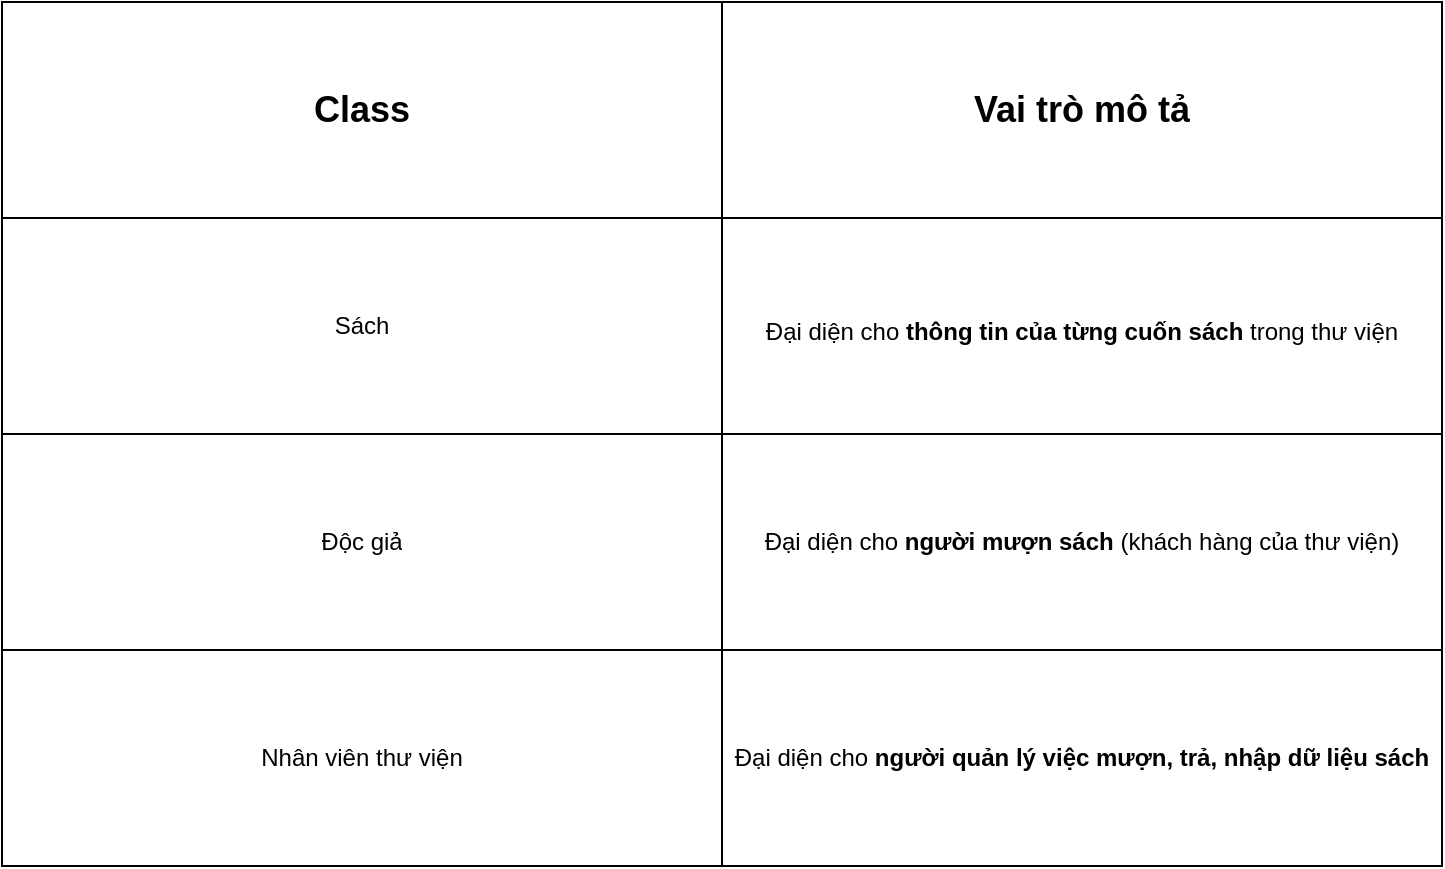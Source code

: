 <mxfile version="28.2.8">
  <diagram name="Page-1" id="Z3cdlsvqRIn-sqUCqHdu">
    <mxGraphModel dx="1657" dy="786" grid="1" gridSize="10" guides="1" tooltips="1" connect="1" arrows="1" fold="1" page="1" pageScale="1" pageWidth="850" pageHeight="1100" math="0" shadow="0">
      <root>
        <mxCell id="0" />
        <mxCell id="1" parent="0" />
        <mxCell id="PVfavk5UqBX5ERUQEZEC-5" value="" style="shape=table;startSize=0;container=1;collapsible=0;childLayout=tableLayout;" vertex="1" parent="1">
          <mxGeometry x="65" y="50" width="720" height="432" as="geometry" />
        </mxCell>
        <mxCell id="PVfavk5UqBX5ERUQEZEC-6" value="" style="shape=tableRow;horizontal=0;startSize=0;swimlaneHead=0;swimlaneBody=0;strokeColor=inherit;top=0;left=0;bottom=0;right=0;collapsible=0;dropTarget=0;fillColor=none;points=[[0,0.5],[1,0.5]];portConstraint=eastwest;" vertex="1" parent="PVfavk5UqBX5ERUQEZEC-5">
          <mxGeometry width="720" height="108" as="geometry" />
        </mxCell>
        <mxCell id="PVfavk5UqBX5ERUQEZEC-7" value="&lt;font style=&quot;font-size: 18px;&quot;&gt;&lt;b&gt;Class&lt;/b&gt;&lt;/font&gt;" style="shape=partialRectangle;html=1;whiteSpace=wrap;connectable=0;strokeColor=inherit;overflow=hidden;fillColor=none;top=0;left=0;bottom=0;right=0;pointerEvents=1;" vertex="1" parent="PVfavk5UqBX5ERUQEZEC-6">
          <mxGeometry width="360" height="108" as="geometry">
            <mxRectangle width="360" height="108" as="alternateBounds" />
          </mxGeometry>
        </mxCell>
        <mxCell id="PVfavk5UqBX5ERUQEZEC-8" value="&lt;font style=&quot;font-size: 18px;&quot;&gt;&lt;b&gt;Vai trò mô tả&lt;/b&gt;&lt;/font&gt;" style="shape=partialRectangle;html=1;whiteSpace=wrap;connectable=0;strokeColor=inherit;overflow=hidden;fillColor=none;top=0;left=0;bottom=0;right=0;pointerEvents=1;" vertex="1" parent="PVfavk5UqBX5ERUQEZEC-6">
          <mxGeometry x="360" width="360" height="108" as="geometry">
            <mxRectangle width="360" height="108" as="alternateBounds" />
          </mxGeometry>
        </mxCell>
        <mxCell id="PVfavk5UqBX5ERUQEZEC-9" value="" style="shape=tableRow;horizontal=0;startSize=0;swimlaneHead=0;swimlaneBody=0;strokeColor=inherit;top=0;left=0;bottom=0;right=0;collapsible=0;dropTarget=0;fillColor=none;points=[[0,0.5],[1,0.5]];portConstraint=eastwest;" vertex="1" parent="PVfavk5UqBX5ERUQEZEC-5">
          <mxGeometry y="108" width="720" height="108" as="geometry" />
        </mxCell>
        <mxCell id="PVfavk5UqBX5ERUQEZEC-10" value="Sách" style="shape=partialRectangle;html=1;whiteSpace=wrap;connectable=0;strokeColor=inherit;overflow=hidden;fillColor=none;top=0;left=0;bottom=0;right=0;pointerEvents=1;" vertex="1" parent="PVfavk5UqBX5ERUQEZEC-9">
          <mxGeometry width="360" height="108" as="geometry">
            <mxRectangle width="360" height="108" as="alternateBounds" />
          </mxGeometry>
        </mxCell>
        <mxCell id="PVfavk5UqBX5ERUQEZEC-11" value="&lt;table&gt;&lt;tbody&gt;&lt;tr&gt;&lt;td data-col-size=&quot;sm&quot; data-end=&quot;257&quot; data-start=&quot;246&quot;&gt;&lt;strong data-end=&quot;256&quot; data-start=&quot;248&quot;&gt;&lt;/strong&gt;&lt;/td&gt;&lt;/tr&gt;&lt;/tbody&gt;&lt;/table&gt;&lt;table&gt;&lt;tbody&gt;&lt;tr&gt;&lt;td data-end=&quot;322&quot; data-start=&quot;257&quot; data-col-size=&quot;md&quot;&gt;Đại diện cho &lt;strong data-end=&quot;304&quot; data-start=&quot;272&quot;&gt;thông tin của từng cuốn sách&lt;/strong&gt; trong thư viện&lt;/td&gt;&lt;/tr&gt;&lt;/tbody&gt;&lt;/table&gt;" style="shape=partialRectangle;html=1;whiteSpace=wrap;connectable=0;strokeColor=inherit;overflow=hidden;fillColor=none;top=0;left=0;bottom=0;right=0;pointerEvents=1;" vertex="1" parent="PVfavk5UqBX5ERUQEZEC-9">
          <mxGeometry x="360" width="360" height="108" as="geometry">
            <mxRectangle width="360" height="108" as="alternateBounds" />
          </mxGeometry>
        </mxCell>
        <mxCell id="PVfavk5UqBX5ERUQEZEC-12" value="" style="shape=tableRow;horizontal=0;startSize=0;swimlaneHead=0;swimlaneBody=0;strokeColor=inherit;top=0;left=0;bottom=0;right=0;collapsible=0;dropTarget=0;fillColor=none;points=[[0,0.5],[1,0.5]];portConstraint=eastwest;" vertex="1" parent="PVfavk5UqBX5ERUQEZEC-5">
          <mxGeometry y="216" width="720" height="108" as="geometry" />
        </mxCell>
        <mxCell id="PVfavk5UqBX5ERUQEZEC-13" value="Độc giả" style="shape=partialRectangle;html=1;whiteSpace=wrap;connectable=0;strokeColor=inherit;overflow=hidden;fillColor=none;top=0;left=0;bottom=0;right=0;pointerEvents=1;" vertex="1" parent="PVfavk5UqBX5ERUQEZEC-12">
          <mxGeometry width="360" height="108" as="geometry">
            <mxRectangle width="360" height="108" as="alternateBounds" />
          </mxGeometry>
        </mxCell>
        <mxCell id="PVfavk5UqBX5ERUQEZEC-14" value="Đại diện cho &lt;strong data-end=&quot;370&quot; data-start=&quot;351&quot;&gt;người mượn sách&lt;/strong&gt; (khách hàng của thư viện)" style="shape=partialRectangle;html=1;whiteSpace=wrap;connectable=0;strokeColor=inherit;overflow=hidden;fillColor=none;top=0;left=0;bottom=0;right=0;pointerEvents=1;" vertex="1" parent="PVfavk5UqBX5ERUQEZEC-12">
          <mxGeometry x="360" width="360" height="108" as="geometry">
            <mxRectangle width="360" height="108" as="alternateBounds" />
          </mxGeometry>
        </mxCell>
        <mxCell id="PVfavk5UqBX5ERUQEZEC-15" value="" style="shape=tableRow;horizontal=0;startSize=0;swimlaneHead=0;swimlaneBody=0;strokeColor=inherit;top=0;left=0;bottom=0;right=0;collapsible=0;dropTarget=0;fillColor=none;points=[[0,0.5],[1,0.5]];portConstraint=eastwest;" vertex="1" parent="PVfavk5UqBX5ERUQEZEC-5">
          <mxGeometry y="324" width="720" height="108" as="geometry" />
        </mxCell>
        <mxCell id="PVfavk5UqBX5ERUQEZEC-16" value="Nhân viên thư viện" style="shape=partialRectangle;html=1;whiteSpace=wrap;connectable=0;strokeColor=inherit;overflow=hidden;fillColor=none;top=0;left=0;bottom=0;right=0;pointerEvents=1;" vertex="1" parent="PVfavk5UqBX5ERUQEZEC-15">
          <mxGeometry width="360" height="108" as="geometry">
            <mxRectangle width="360" height="108" as="alternateBounds" />
          </mxGeometry>
        </mxCell>
        <mxCell id="PVfavk5UqBX5ERUQEZEC-17" value="Đại diện cho &lt;strong data-end=&quot;488&quot; data-start=&quot;437&quot;&gt;người quản lý việc mượn, trả, nhập dữ liệu sách&lt;/strong&gt;" style="shape=partialRectangle;html=1;whiteSpace=wrap;connectable=0;strokeColor=inherit;overflow=hidden;fillColor=none;top=0;left=0;bottom=0;right=0;pointerEvents=1;" vertex="1" parent="PVfavk5UqBX5ERUQEZEC-15">
          <mxGeometry x="360" width="360" height="108" as="geometry">
            <mxRectangle width="360" height="108" as="alternateBounds" />
          </mxGeometry>
        </mxCell>
      </root>
    </mxGraphModel>
  </diagram>
</mxfile>
